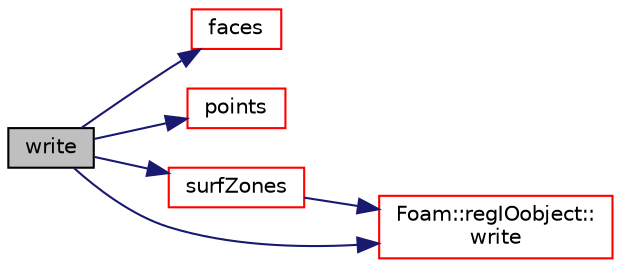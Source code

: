 digraph "write"
{
  bgcolor="transparent";
  edge [fontname="Helvetica",fontsize="10",labelfontname="Helvetica",labelfontsize="10"];
  node [fontname="Helvetica",fontsize="10",shape=record];
  rankdir="LR";
  Node1 [label="write",height=0.2,width=0.4,color="black", fillcolor="grey75", style="filled", fontcolor="black"];
  Node1 -> Node2 [color="midnightblue",fontsize="10",style="solid",fontname="Helvetica"];
  Node2 [label="faces",height=0.2,width=0.4,color="red",URL="$a02594.html#a4434536d50d4c14116249da802a1e2b2",tooltip="Return faces. "];
  Node1 -> Node3 [color="midnightblue",fontsize="10",style="solid",fontname="Helvetica"];
  Node3 [label="points",height=0.2,width=0.4,color="red",URL="$a02594.html#a084ae534298576408f063a6b3b820959",tooltip="Return points. "];
  Node1 -> Node4 [color="midnightblue",fontsize="10",style="solid",fontname="Helvetica"];
  Node4 [label="surfZones",height=0.2,width=0.4,color="red",URL="$a02594.html#aef9df095e77cb940ecee0f94f7c7c905",tooltip="Return surface zones. "];
  Node4 -> Node5 [color="midnightblue",fontsize="10",style="solid",fontname="Helvetica"];
  Node5 [label="Foam::regIOobject::\lwrite",height=0.2,width=0.4,color="red",URL="$a02205.html#a6e5faa425b059eeb55cd904755791076",tooltip="Write using setting from DB. "];
  Node1 -> Node5 [color="midnightblue",fontsize="10",style="solid",fontname="Helvetica"];
}
